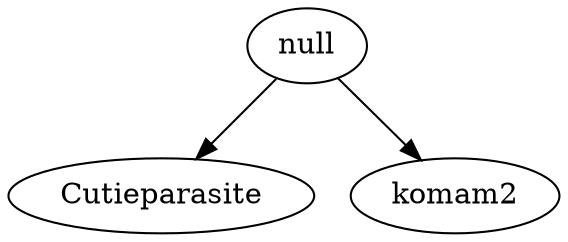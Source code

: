 strict digraph {
"null" -> "Cutieparasite"
"null" -> "komam2"
"null" -> "komam2"
"null" -> "komam2"
}